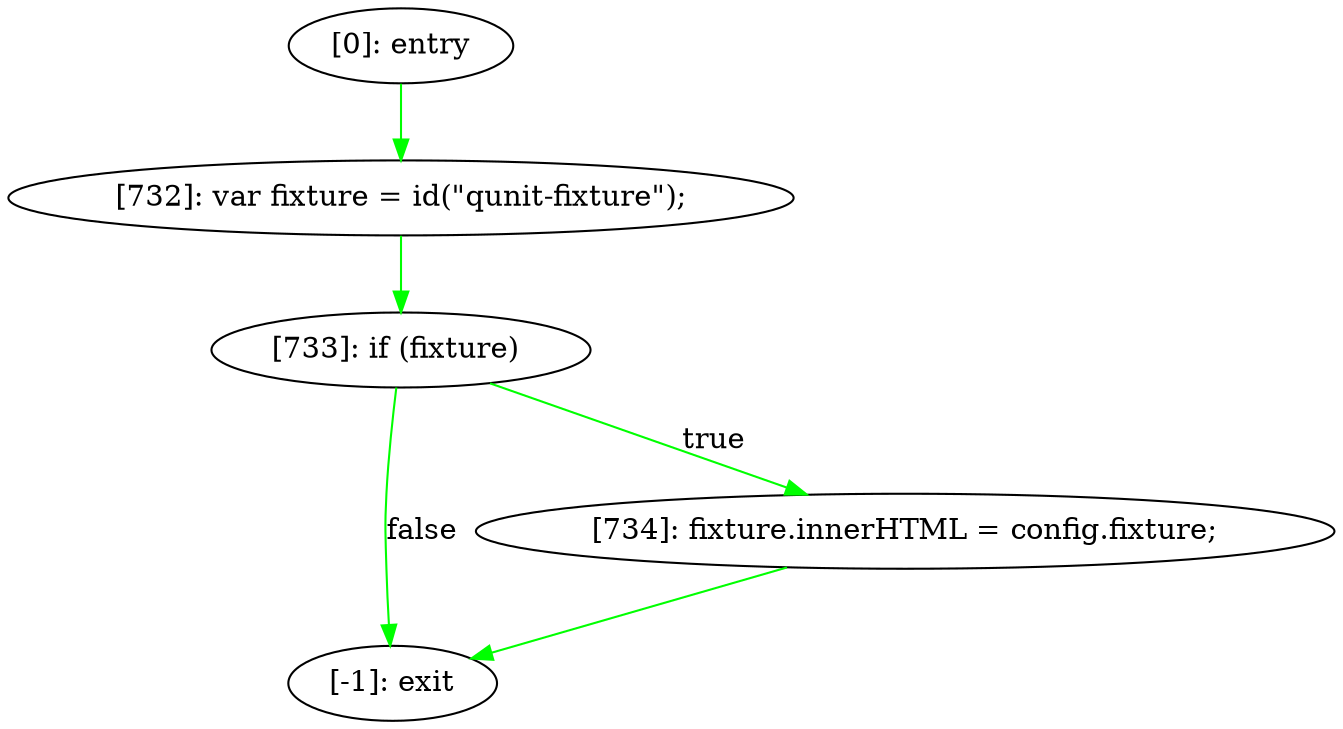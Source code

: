 digraph {
"0" [label="[732]: var fixture = id(\"qunit-fixture\");\n"] 
"1" [label="[-1]: exit"] 
"2" [label="[0]: entry"] 
"3" [label="[734]: fixture.innerHTML = config.fixture;\n"] 
"4" [label="[733]: if (fixture) "] 
"0" -> "4" [label="" color="green"] 
"2" -> "0" [label="" color="green"] 
"3" -> "1" [label="" color="green"] 
"4" -> "3" [label="true" color="green"] 
"4" -> "1" [label="false" color="green"] 
}
